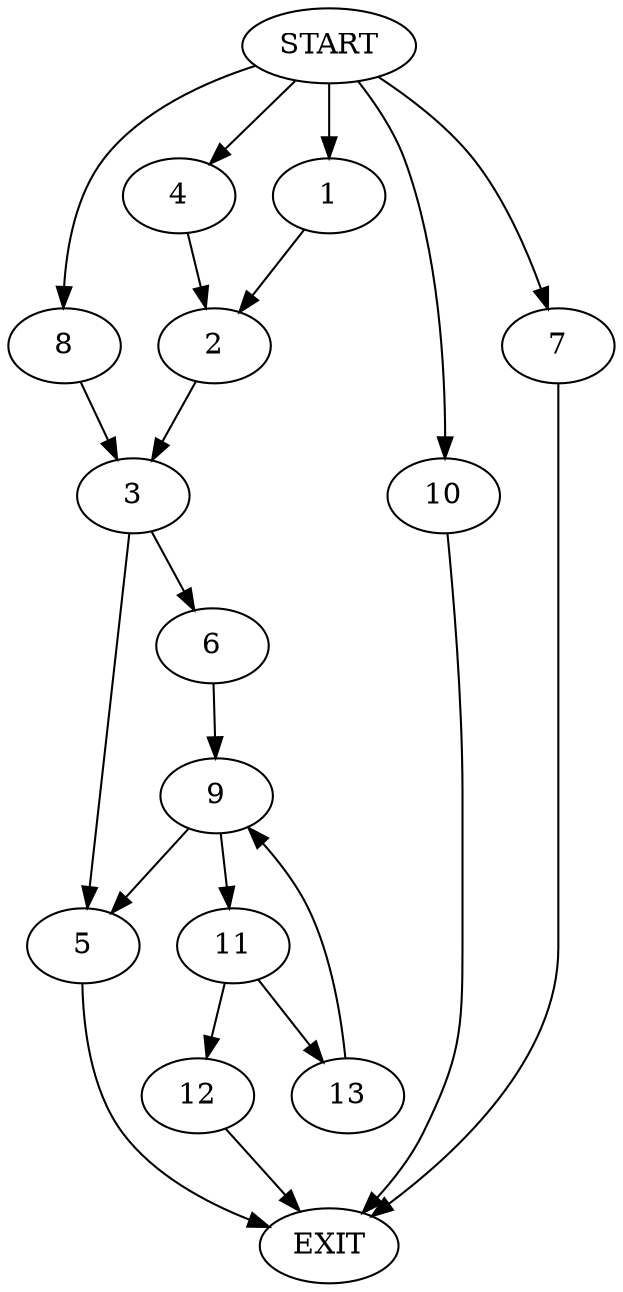digraph {
0 [label="START"]
14 [label="EXIT"]
0 -> 1
1 -> 2
2 -> 3
0 -> 4
4 -> 2
3 -> 5
3 -> 6
0 -> 7
7 -> 14
0 -> 8
8 -> 3
5 -> 14
6 -> 9
0 -> 10
10 -> 14
9 -> 11
9 -> 5
11 -> 12
11 -> 13
13 -> 9
12 -> 14
}
